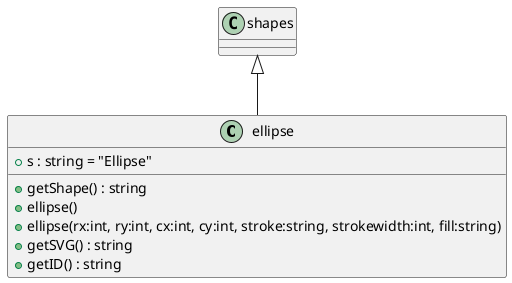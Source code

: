 @startuml
class ellipse {
    + s : string = "Ellipse"
    + getShape() : string
    + ellipse()
    + ellipse(rx:int, ry:int, cx:int, cy:int, stroke:string, strokewidth:int, fill:string)
    + getSVG() : string
    + getID() : string
}
shapes <|-- ellipse
@enduml
